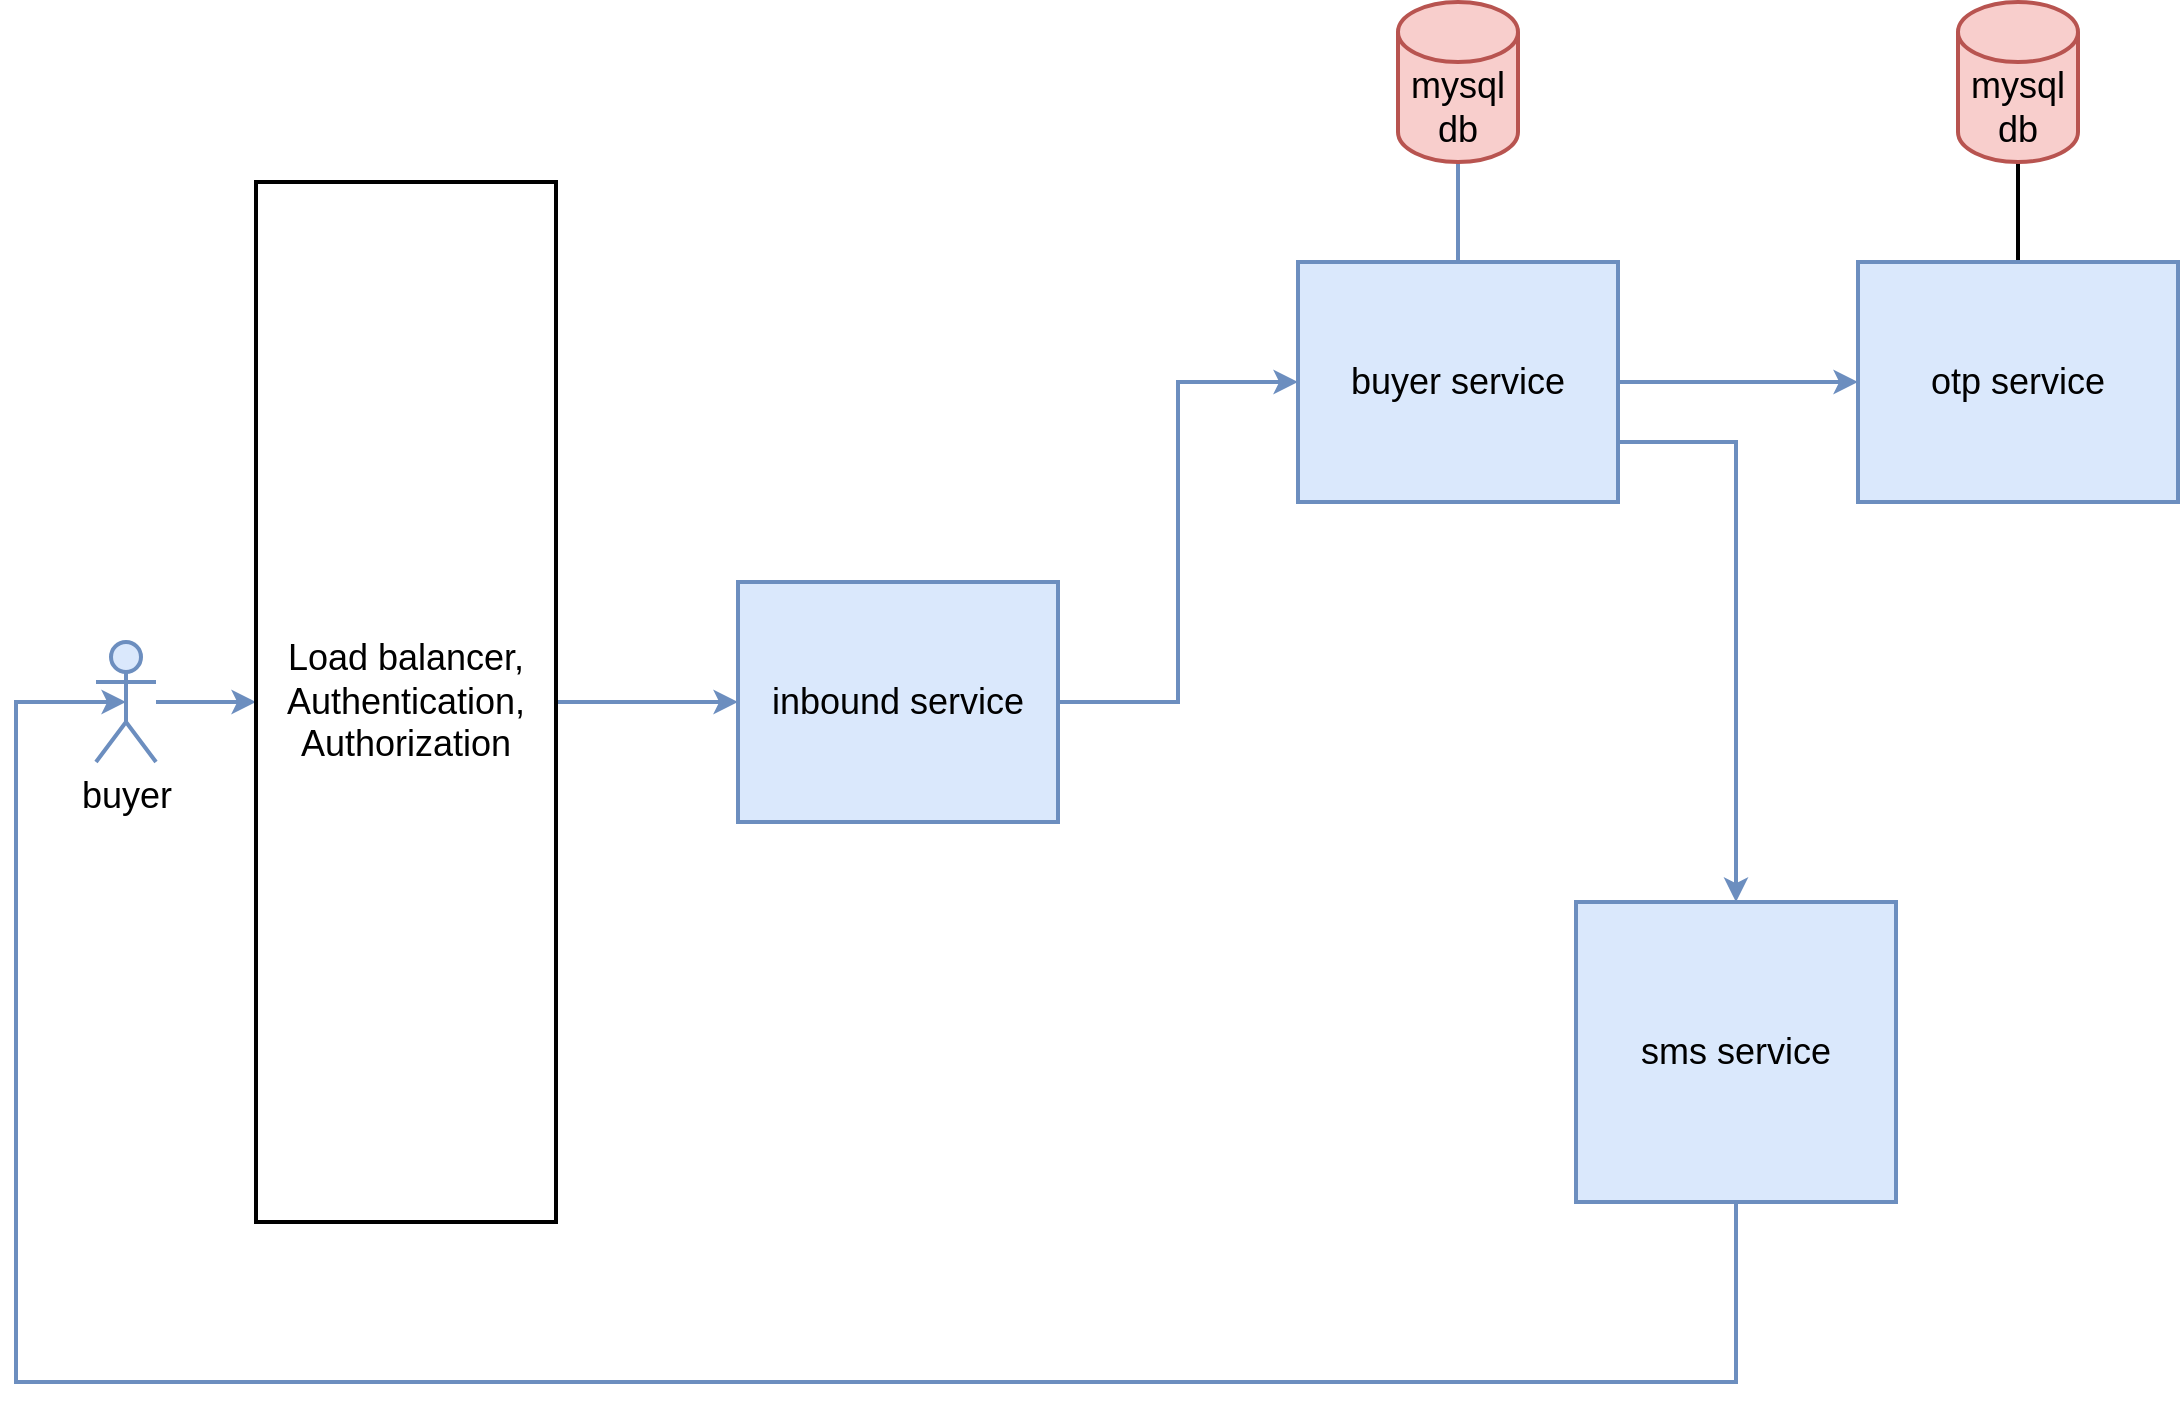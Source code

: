 <mxfile version="14.4.3" type="device"><diagram id="Cv3VxdXyvSWiC_AWONm0" name="Page-1"><mxGraphModel dx="1583" dy="720" grid="1" gridSize="10" guides="1" tooltips="1" connect="1" arrows="1" fold="1" page="1" pageScale="1" pageWidth="1169" pageHeight="827" math="0" shadow="0"><root><mxCell id="0"/><mxCell id="1" parent="0"/><mxCell id="aJDn6vfmfL_NkzYN8Vcq-12" style="edgeStyle=orthogonalEdgeStyle;rounded=0;orthogonalLoop=1;jettySize=auto;html=1;entryX=0;entryY=0.5;entryDx=0;entryDy=0;strokeWidth=2;fillColor=#dae8fc;strokeColor=#6c8ebf;" edge="1" parent="1" source="aJDn6vfmfL_NkzYN8Vcq-1" target="aJDn6vfmfL_NkzYN8Vcq-6"><mxGeometry relative="1" as="geometry"/></mxCell><mxCell id="aJDn6vfmfL_NkzYN8Vcq-1" value="&lt;font style=&quot;font-size: 18px&quot;&gt;buyer&lt;/font&gt;" style="shape=umlActor;verticalLabelPosition=bottom;verticalAlign=top;html=1;outlineConnect=0;fillColor=#dae8fc;strokeColor=#6c8ebf;strokeWidth=2;" vertex="1" parent="1"><mxGeometry x="80" y="390" width="30" height="60" as="geometry"/></mxCell><mxCell id="aJDn6vfmfL_NkzYN8Vcq-13" style="edgeStyle=orthogonalEdgeStyle;rounded=0;orthogonalLoop=1;jettySize=auto;html=1;exitX=1;exitY=0.5;exitDx=0;exitDy=0;entryX=0;entryY=0.5;entryDx=0;entryDy=0;strokeWidth=2;fillColor=#dae8fc;strokeColor=#6c8ebf;" edge="1" parent="1" source="aJDn6vfmfL_NkzYN8Vcq-6" target="aJDn6vfmfL_NkzYN8Vcq-7"><mxGeometry relative="1" as="geometry"/></mxCell><mxCell id="aJDn6vfmfL_NkzYN8Vcq-6" value="&lt;span style=&quot;font-size: 18px&quot;&gt;Load balancer, Authentication, Authorization&lt;/span&gt;" style="rounded=0;whiteSpace=wrap;html=1;strokeWidth=2;" vertex="1" parent="1"><mxGeometry x="160" y="160" width="150" height="520" as="geometry"/></mxCell><mxCell id="aJDn6vfmfL_NkzYN8Vcq-14" style="edgeStyle=orthogonalEdgeStyle;rounded=0;orthogonalLoop=1;jettySize=auto;html=1;exitX=1;exitY=0.5;exitDx=0;exitDy=0;entryX=0;entryY=0.5;entryDx=0;entryDy=0;strokeWidth=2;fillColor=#dae8fc;strokeColor=#6c8ebf;" edge="1" parent="1" source="aJDn6vfmfL_NkzYN8Vcq-7" target="aJDn6vfmfL_NkzYN8Vcq-8"><mxGeometry relative="1" as="geometry"/></mxCell><mxCell id="aJDn6vfmfL_NkzYN8Vcq-7" value="&lt;font style=&quot;font-size: 18px&quot;&gt;inbound service&lt;/font&gt;" style="rounded=0;whiteSpace=wrap;html=1;strokeWidth=2;fillColor=#dae8fc;strokeColor=#6c8ebf;" vertex="1" parent="1"><mxGeometry x="401" y="360" width="160" height="120" as="geometry"/></mxCell><mxCell id="aJDn6vfmfL_NkzYN8Vcq-16" style="edgeStyle=orthogonalEdgeStyle;rounded=0;orthogonalLoop=1;jettySize=auto;html=1;exitX=0.5;exitY=0;exitDx=0;exitDy=0;strokeWidth=2;endArrow=none;endFill=0;fillColor=#dae8fc;strokeColor=#6c8ebf;" edge="1" parent="1" source="aJDn6vfmfL_NkzYN8Vcq-8" target="aJDn6vfmfL_NkzYN8Vcq-15"><mxGeometry relative="1" as="geometry"/></mxCell><mxCell id="aJDn6vfmfL_NkzYN8Vcq-21" style="edgeStyle=orthogonalEdgeStyle;rounded=0;orthogonalLoop=1;jettySize=auto;html=1;exitX=1;exitY=0.5;exitDx=0;exitDy=0;entryX=0;entryY=0.5;entryDx=0;entryDy=0;endArrow=classic;endFill=1;strokeWidth=2;fillColor=#dae8fc;strokeColor=#6c8ebf;" edge="1" parent="1" source="aJDn6vfmfL_NkzYN8Vcq-8" target="aJDn6vfmfL_NkzYN8Vcq-9"><mxGeometry relative="1" as="geometry"/></mxCell><mxCell id="aJDn6vfmfL_NkzYN8Vcq-22" style="edgeStyle=orthogonalEdgeStyle;rounded=0;orthogonalLoop=1;jettySize=auto;html=1;exitX=1;exitY=0.75;exitDx=0;exitDy=0;entryX=0.5;entryY=0;entryDx=0;entryDy=0;endArrow=classic;endFill=1;strokeWidth=2;fontSize=18;fillColor=#dae8fc;strokeColor=#6c8ebf;" edge="1" parent="1" source="aJDn6vfmfL_NkzYN8Vcq-8" target="aJDn6vfmfL_NkzYN8Vcq-10"><mxGeometry relative="1" as="geometry"/></mxCell><mxCell id="aJDn6vfmfL_NkzYN8Vcq-8" value="&lt;font style=&quot;font-size: 18px&quot;&gt;buyer service&lt;/font&gt;" style="rounded=0;whiteSpace=wrap;html=1;strokeWidth=2;fillColor=#dae8fc;strokeColor=#6c8ebf;" vertex="1" parent="1"><mxGeometry x="681" y="200" width="160" height="120" as="geometry"/></mxCell><mxCell id="aJDn6vfmfL_NkzYN8Vcq-20" style="edgeStyle=orthogonalEdgeStyle;rounded=0;orthogonalLoop=1;jettySize=auto;html=1;exitX=0.5;exitY=0;exitDx=0;exitDy=0;entryX=0.5;entryY=1;entryDx=0;entryDy=0;entryPerimeter=0;endArrow=none;endFill=0;strokeWidth=2;" edge="1" parent="1" source="aJDn6vfmfL_NkzYN8Vcq-9" target="aJDn6vfmfL_NkzYN8Vcq-19"><mxGeometry relative="1" as="geometry"/></mxCell><mxCell id="aJDn6vfmfL_NkzYN8Vcq-9" value="&lt;font style=&quot;font-size: 18px&quot;&gt;otp service&lt;/font&gt;" style="rounded=0;whiteSpace=wrap;html=1;strokeWidth=2;fillColor=#dae8fc;strokeColor=#6c8ebf;" vertex="1" parent="1"><mxGeometry x="961" y="200" width="160" height="120" as="geometry"/></mxCell><mxCell id="aJDn6vfmfL_NkzYN8Vcq-25" style="edgeStyle=orthogonalEdgeStyle;rounded=0;orthogonalLoop=1;jettySize=auto;html=1;exitX=0.5;exitY=1;exitDx=0;exitDy=0;entryX=0.5;entryY=0.5;entryDx=0;entryDy=0;entryPerimeter=0;endArrow=classic;endFill=1;strokeWidth=2;fontSize=18;fillColor=#dae8fc;strokeColor=#6c8ebf;" edge="1" parent="1" source="aJDn6vfmfL_NkzYN8Vcq-10" target="aJDn6vfmfL_NkzYN8Vcq-1"><mxGeometry relative="1" as="geometry"><Array as="points"><mxPoint x="900" y="760"/><mxPoint x="40" y="760"/><mxPoint x="40" y="420"/></Array></mxGeometry></mxCell><mxCell id="aJDn6vfmfL_NkzYN8Vcq-10" value="sms service" style="rounded=0;whiteSpace=wrap;html=1;strokeWidth=2;fontSize=18;fillColor=#dae8fc;strokeColor=#6c8ebf;" vertex="1" parent="1"><mxGeometry x="820" y="520" width="160" height="150" as="geometry"/></mxCell><mxCell id="aJDn6vfmfL_NkzYN8Vcq-15" value="&lt;font style=&quot;font-size: 18px&quot;&gt;mysql db&lt;/font&gt;" style="shape=cylinder3;whiteSpace=wrap;html=1;boundedLbl=1;backgroundOutline=1;size=15;strokeWidth=2;fillColor=#f8cecc;strokeColor=#b85450;" vertex="1" parent="1"><mxGeometry x="731" y="70" width="60" height="80" as="geometry"/></mxCell><mxCell id="aJDn6vfmfL_NkzYN8Vcq-19" value="&lt;font style=&quot;font-size: 18px&quot;&gt;mysql db&lt;/font&gt;" style="shape=cylinder3;whiteSpace=wrap;html=1;boundedLbl=1;backgroundOutline=1;size=15;strokeWidth=2;fillColor=#f8cecc;strokeColor=#b85450;" vertex="1" parent="1"><mxGeometry x="1011" y="70" width="60" height="80" as="geometry"/></mxCell></root></mxGraphModel></diagram></mxfile>